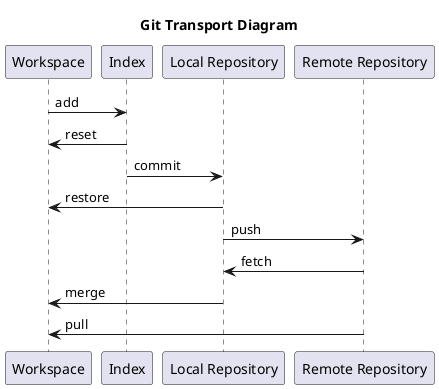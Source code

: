 @startuml
title "Git Transport Diagram"

participant Workspace
participant Index
participant "Local Repository" as Local
participant "Remote Repository" as Remote

Workspace -> Index  : add
Index -> Workspace  : reset
Index -> Local      : commit
Local -> Workspace  : restore
Local -> Remote     : push
Remote -> Local     : fetch
Local -> Workspace  : merge
Remote -> Workspace : pull

@enduml

